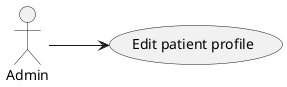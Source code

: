 ﻿@startuml
left to right direction

actor "Admin" as user
usecase "Edit patient profile" as goal

user --> goal

@enduml